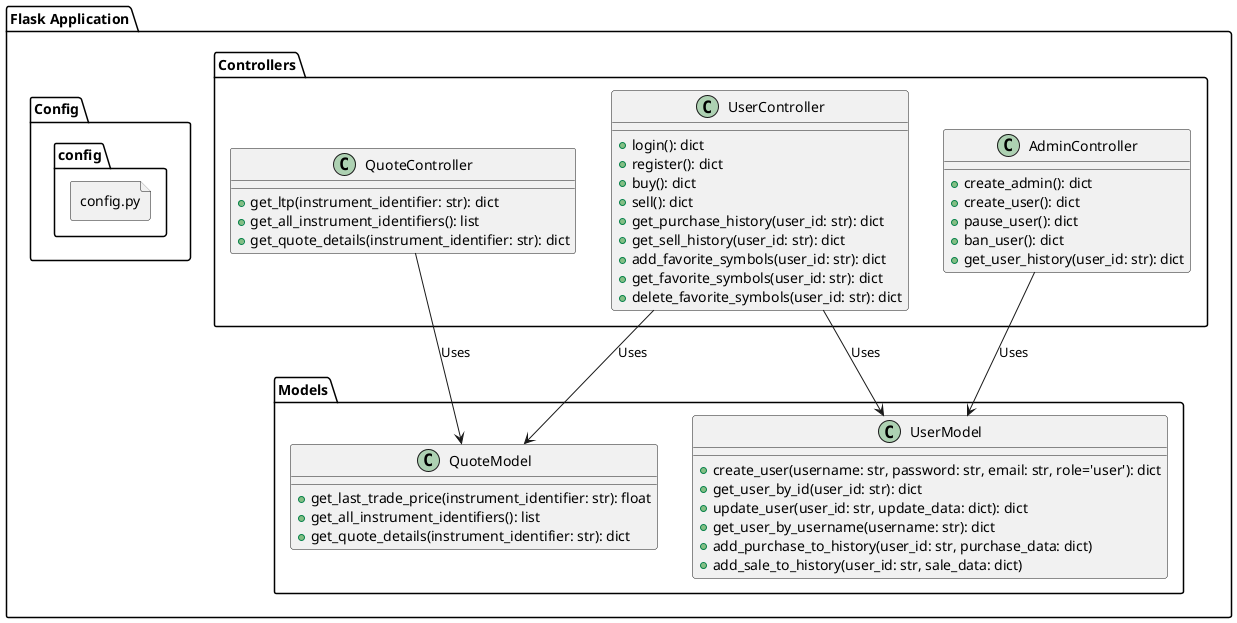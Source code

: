 @startuml
allowmixing

package "Flask Application" {
    package "Controllers" {
        class QuoteController {
            + get_ltp(instrument_identifier: str): dict
            + get_all_instrument_identifiers(): list
            + get_quote_details(instrument_identifier: str): dict
        }

        class UserController {
            + login(): dict
            + register(): dict
            + buy(): dict
            + sell(): dict
            + get_purchase_history(user_id: str): dict
            + get_sell_history(user_id: str): dict
            + add_favorite_symbols(user_id: str): dict
            + get_favorite_symbols(user_id: str): dict
            + delete_favorite_symbols(user_id: str): dict
        }

        class AdminController {
            + create_admin(): dict
            + create_user(): dict
            + pause_user(): dict
            + ban_user(): dict
            + get_user_history(user_id: str): dict
        }
    }

    package "Models" {
        class QuoteModel {
            + get_last_trade_price(instrument_identifier: str): float
            + get_all_instrument_identifiers(): list
            + get_quote_details(instrument_identifier: str): dict
        }

        class UserModel {
            + create_user(username: str, password: str, email: str, role='user'): dict
            + get_user_by_id(user_id: str): dict
            + update_user(user_id: str, update_data: dict): dict
            + get_user_by_username(username: str): dict
            + add_purchase_to_history(user_id: str, purchase_data: dict)
            + add_sale_to_history(user_id: str, sale_data: dict)
        }
    }


    package "Config" {
        file config.py
    }

    UserController --> UserModel : Uses
    UserController --> QuoteModel : Uses
    AdminController --> UserModel : Uses
    QuoteController --> QuoteModel : Uses
}

@enduml
